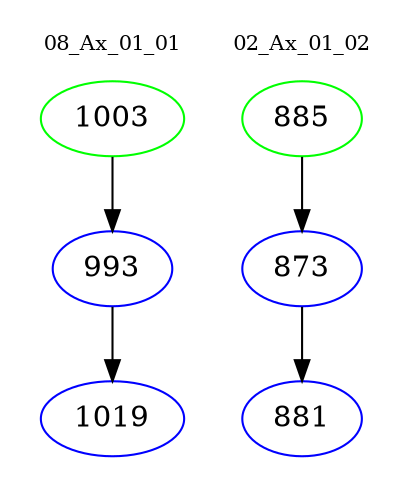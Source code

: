 digraph{
subgraph cluster_0 {
color = white
label = "08_Ax_01_01";
fontsize=10;
T0_1003 [label="1003", color="green"]
T0_1003 -> T0_993 [color="black"]
T0_993 [label="993", color="blue"]
T0_993 -> T0_1019 [color="black"]
T0_1019 [label="1019", color="blue"]
}
subgraph cluster_1 {
color = white
label = "02_Ax_01_02";
fontsize=10;
T1_885 [label="885", color="green"]
T1_885 -> T1_873 [color="black"]
T1_873 [label="873", color="blue"]
T1_873 -> T1_881 [color="black"]
T1_881 [label="881", color="blue"]
}
}
